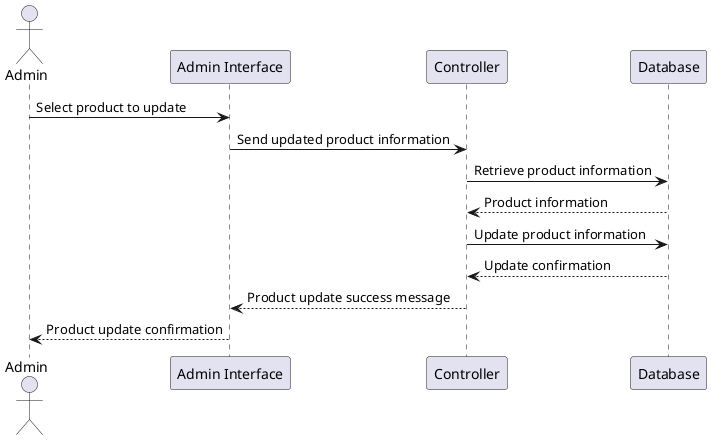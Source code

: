@startuml
actor Admin
participant "Admin Interface" as AdminUI
participant "Controller" as Controller
participant "Database" as DB

Admin -> AdminUI: Select product to update
AdminUI -> Controller: Send updated product information
Controller -> DB: Retrieve product information
DB --> Controller: Product information
Controller -> DB: Update product information
DB --> Controller: Update confirmation
Controller --> AdminUI: Product update success message
AdminUI --> Admin: Product update confirmation
@enduml